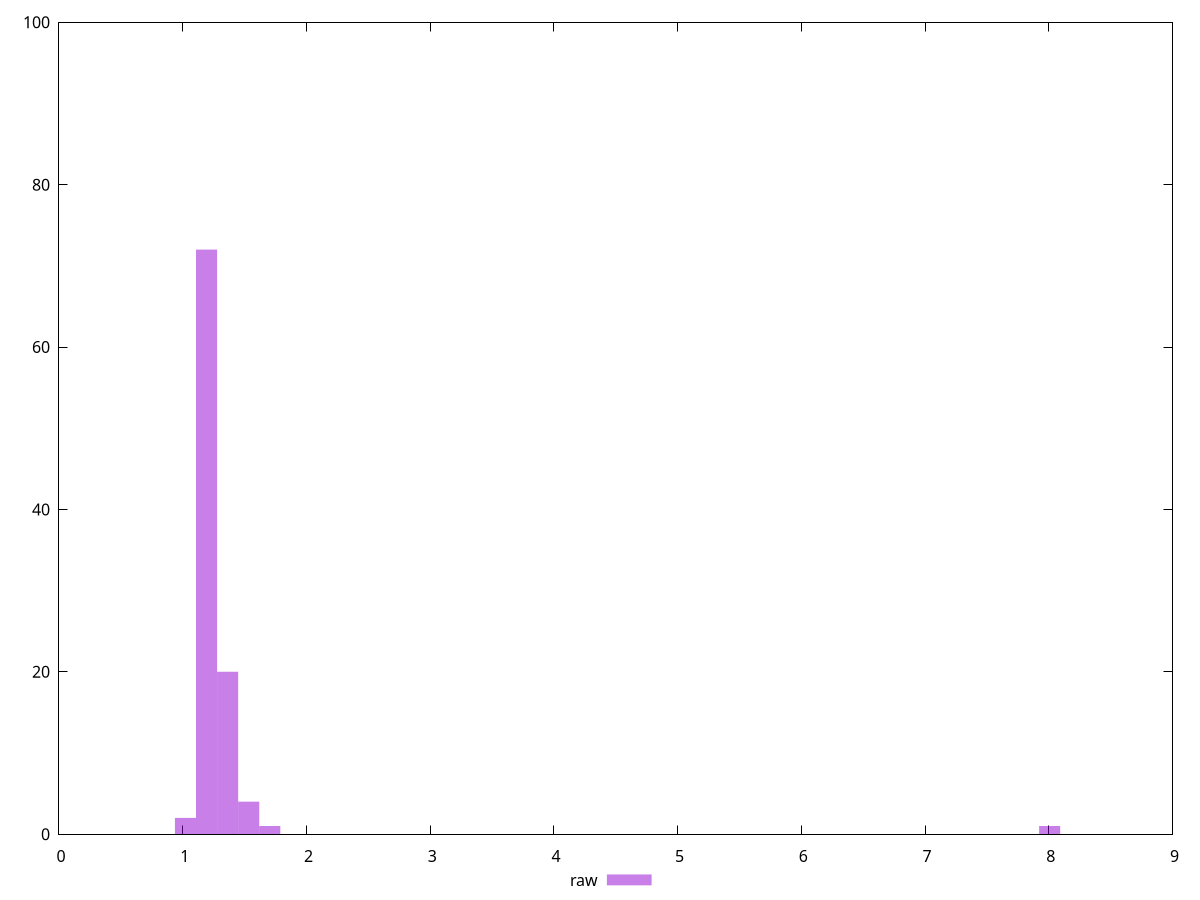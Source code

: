 reset
set terminal svg size 640, 490 enhanced background rgb 'white'
set output "report_00007_2020-12-11T15:55:29.892Z/network-server-latency/samples/empty/raw/histogram.svg"

$raw <<EOF
8.007170993556143 1
1.7036534028842856 1
1.3629227223074285 20
1.0221920417305714 2
1.5332880625958571 4
1.1925573820189999 72
EOF

set key outside below
set boxwidth 0.17036534028842856
set yrange [0:100]
set style fill transparent solid 0.5 noborder

plot \
  $raw title "raw" with boxes, \


reset